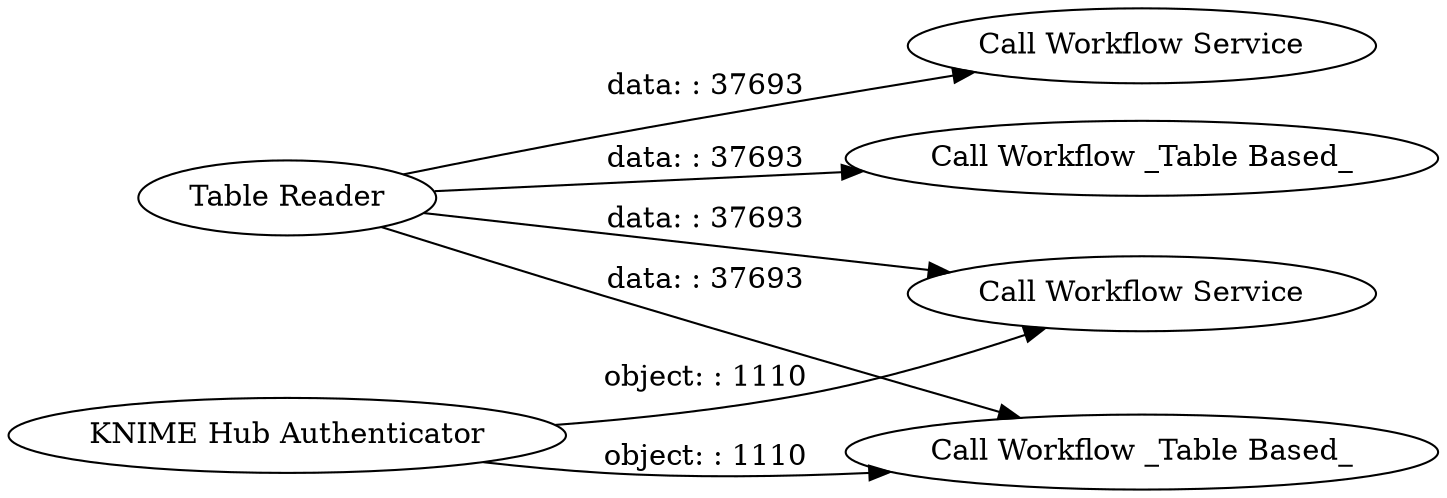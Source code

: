 digraph {
	"-9196756587021563341_193" [label="Call Workflow Service"]
	"-9196756587021563341_190" [label="Call Workflow Service"]
	"-9196756587021563341_192" [label="Call Workflow _Table Based_"]
	"-9196756587021563341_189" [label="Call Workflow _Table Based_"]
	"-9196756587021563341_188" [label="Table Reader"]
	"-9196756587021563341_191" [label="KNIME Hub Authenticator"]
	"-9196756587021563341_188" -> "-9196756587021563341_192" [label="data: : 37693"]
	"-9196756587021563341_191" -> "-9196756587021563341_193" [label="object: : 1110"]
	"-9196756587021563341_188" -> "-9196756587021563341_189" [label="data: : 37693"]
	"-9196756587021563341_188" -> "-9196756587021563341_190" [label="data: : 37693"]
	"-9196756587021563341_191" -> "-9196756587021563341_192" [label="object: : 1110"]
	"-9196756587021563341_188" -> "-9196756587021563341_193" [label="data: : 37693"]
	rankdir=LR
}
